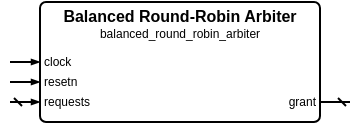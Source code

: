 <mxfile version="26.1.1">
  <diagram name="Balanced Round-Robin Arbiter" id="Balanced -Round--Robin -Arbiter">
    <mxGraphModel dx         = "0"
                  dy         = "0"
                  grid       = "1"
                  gridSize   = "10"
                  guides     = "1"
                  tooltips   = "1"
                  connect    = "1"
                  arrows     = "1"
                  fold       = "1"
                  page       = "1"
                  pageScale  = "1"
                  pageWidth  = "170"
                  pageHeight = "60"
                  math       = "0"
                  shadow     = "0">
      <root>
        <mxCell id="0"/>
        <mxCell id="1" parent="0"/>
        <mxCell id          = "2"
                parent      = "1"
                value       = ""
                vertex      = "1"
                connectable = "0"
                style       = "group;connectable=1;points=[[0,0,0,15,0],[0,0,0,25,0],[0,0,0,15,10],[1,0,0,-15,0],[1,0,0,-25,0],[1,0,0,-15,10],[0,0,0,0,30],[0,0,0,0,40],[0,0,0,0,50],[1,0,0,0,50],[0.5,0,0,0,0],[0.5,0,0,0,60]];">
          <mxGeometry width  = "170"
                      height = "60"
                      as     = "geometry"/>
        </mxCell>
        <mxCell id     = "box"
                parent = "2"
                value  = ""
                vertex = "1"
                style  = "rounded=1;arcSize=5;fillColor=none;strokeWidth=1;strokeColor=black;whiteSpace=wrap;html=1;connectable=0;">
          <mxGeometry x="15"
                      y="0"
                      width="140"
                      height="60"
                      as="geometry"/>
        </mxCell>
        <mxCell id     = "title"
                parent = "2"
                value  = "Balanced Round-Robin Arbiter"
                vertex = "1"
                style  = "text;html=1;align=center;verticalAlign=middle;whiteSpace=wrap;rounded=0;fontSize=8;fontStyle=1;fontColor=black;connectable=0;">
          <mxGeometry x      = "15"
                      y      = "7"
                      width  = "140"
                      height = "0"
                      as     = "geometry"/>
        </mxCell>
        <mxCell id     = "subtitle"
                parent = "2"
                value  = "balanced_round_robin_arbiter"
                vertex = "1"
                style  = "text;html=1;align=center;verticalAlign=middle;whiteSpace=wrap;rounded=0;fontSize=6;fontStyle=0;fontColor=black;connectable=0;">
          <mxGeometry x      = "15"
                      y      = "16"
                      width  = "140"
                      height = "0"
                      as     = "geometry"/>
        </mxCell>
            <mxCell id     = "clock-label"
                    parent = "2"
                    value  = "clock"
                    vertex = "1"
                    style  = "text;html=1;align=left;verticalAlign=middle;whiteSpace=wrap;rounded=0;fontSize=6;fontStyle=0;fontColor=black;connectable=0;">
              <mxGeometry
                x      = "15"
                y      = "30"
                width  = "140"
                height = "0"
                as     = "geometry"/>
            </mxCell>
            <mxCell id     = "clock-arrow"
                    parent = "2"
                    value  = ""
                    edge   = "1"
                    style  = "html=1;rounded=1;strokeWidth=1;strokeColor=black;startFill=0;startSize=2;startArrow=none;endFill=1;endSize=2;endArrow=blockThin;sourcePerimeterSpacing=0;">
              <mxGeometry width    = "50"
                          height   = "50"
                          relative = "1"
                          as       = "geometry">
                <mxPoint x  = "0"
                         y  = "30"
                         as = "sourcePoint"/>
                <mxPoint x  = "15"
                         y  = "30"
                         as = "targetPoint"/>
              </mxGeometry>
            </mxCell>
            <mxCell id     = "resetn-label"
                    parent = "2"
                    value  = "resetn"
                    vertex = "1"
                    style  = "text;html=1;align=left;verticalAlign=middle;whiteSpace=wrap;rounded=0;fontSize=6;fontStyle=0;fontColor=black;connectable=0;">
              <mxGeometry
                x      = "15"
                y      = "40"
                width  = "140"
                height = "0"
                as     = "geometry"/>
            </mxCell>
            <mxCell id     = "resetn-arrow"
                    parent = "2"
                    value  = ""
                    edge   = "1"
                    style  = "html=1;rounded=1;strokeWidth=1;strokeColor=black;startFill=0;startSize=2;startArrow=none;endFill=1;endSize=2;endArrow=blockThin;sourcePerimeterSpacing=0;">
              <mxGeometry width    = "50"
                          height   = "50"
                          relative = "1"
                          as       = "geometry">
                <mxPoint x  = "0"
                         y  = "40"
                         as = "sourcePoint"/>
                <mxPoint x  = "15"
                         y  = "40"
                         as = "targetPoint"/>
              </mxGeometry>
            </mxCell>
            <mxCell id     = "requests-label"
                    parent = "2"
                    value  = "requests"
                    vertex = "1"
                    style  = "text;html=1;align=left;verticalAlign=middle;whiteSpace=wrap;rounded=0;fontSize=6;fontStyle=0;fontColor=black;connectable=0;">
              <mxGeometry
                x      = "15"
                y      = "50"
                width  = "140"
                height = "0"
                as     = "geometry"/>
            </mxCell>
            <mxCell id     = "requests-arrow"
                    parent = "2"
                    value  = ""
                    edge   = "1"
                    style  = "html=1;rounded=1;strokeWidth=1;strokeColor=black;startFill=0;startSize=2;startArrow=dash;endFill=1;endSize=2;endArrow=blockThin;sourcePerimeterSpacing=0;">
              <mxGeometry width    = "50"
                          height   = "50"
                          relative = "1"
                          as       = "geometry">
                <mxPoint x  = "0"
                         y  = "50"
                         as = "sourcePoint"/>
                <mxPoint x  = "15"
                         y  = "50"
                         as = "targetPoint"/>
              </mxGeometry>
            </mxCell>
            <mxCell id="grant-label"
                    parent="2"
                    value="grant"
                    vertex="1"
                    style="text;html=1;align=right;verticalAlign=middle;whiteSpace=wrap;rounded=0;fontSize=6;fontStyle=0;fontColor=black;connectable=0;">
              <mxGeometry
                x      = "15"
                y      = "50"
                width  = "140"
                height = "0"
                as     = "geometry"/>
            </mxCell>
            <mxCell id     = "grant-arrow"
                    parent = "2"
                    value  = ""
                    edge   = "1"
                    style  = "html=1;rounded=1;strokeWidth=1;strokeColor=black;startFill=0;startSize=2;startArrow=dash;endFill=1;endSize=2;endArrow=none;sourcePerimeterSpacing=0;">
              <mxGeometry width    = "50"
                          height   = "50"
                          relative = "1"
                          as       = "geometry">
                <mxPoint x  = "170"
                         y  = "50"
                         as = "sourcePoint"/>
                <mxPoint x  = "155"
                         y  = "50"
                         as = "targetPoint"/>
              </mxGeometry>
            </mxCell>
      </root>
    </mxGraphModel>
  </diagram>
</mxfile>